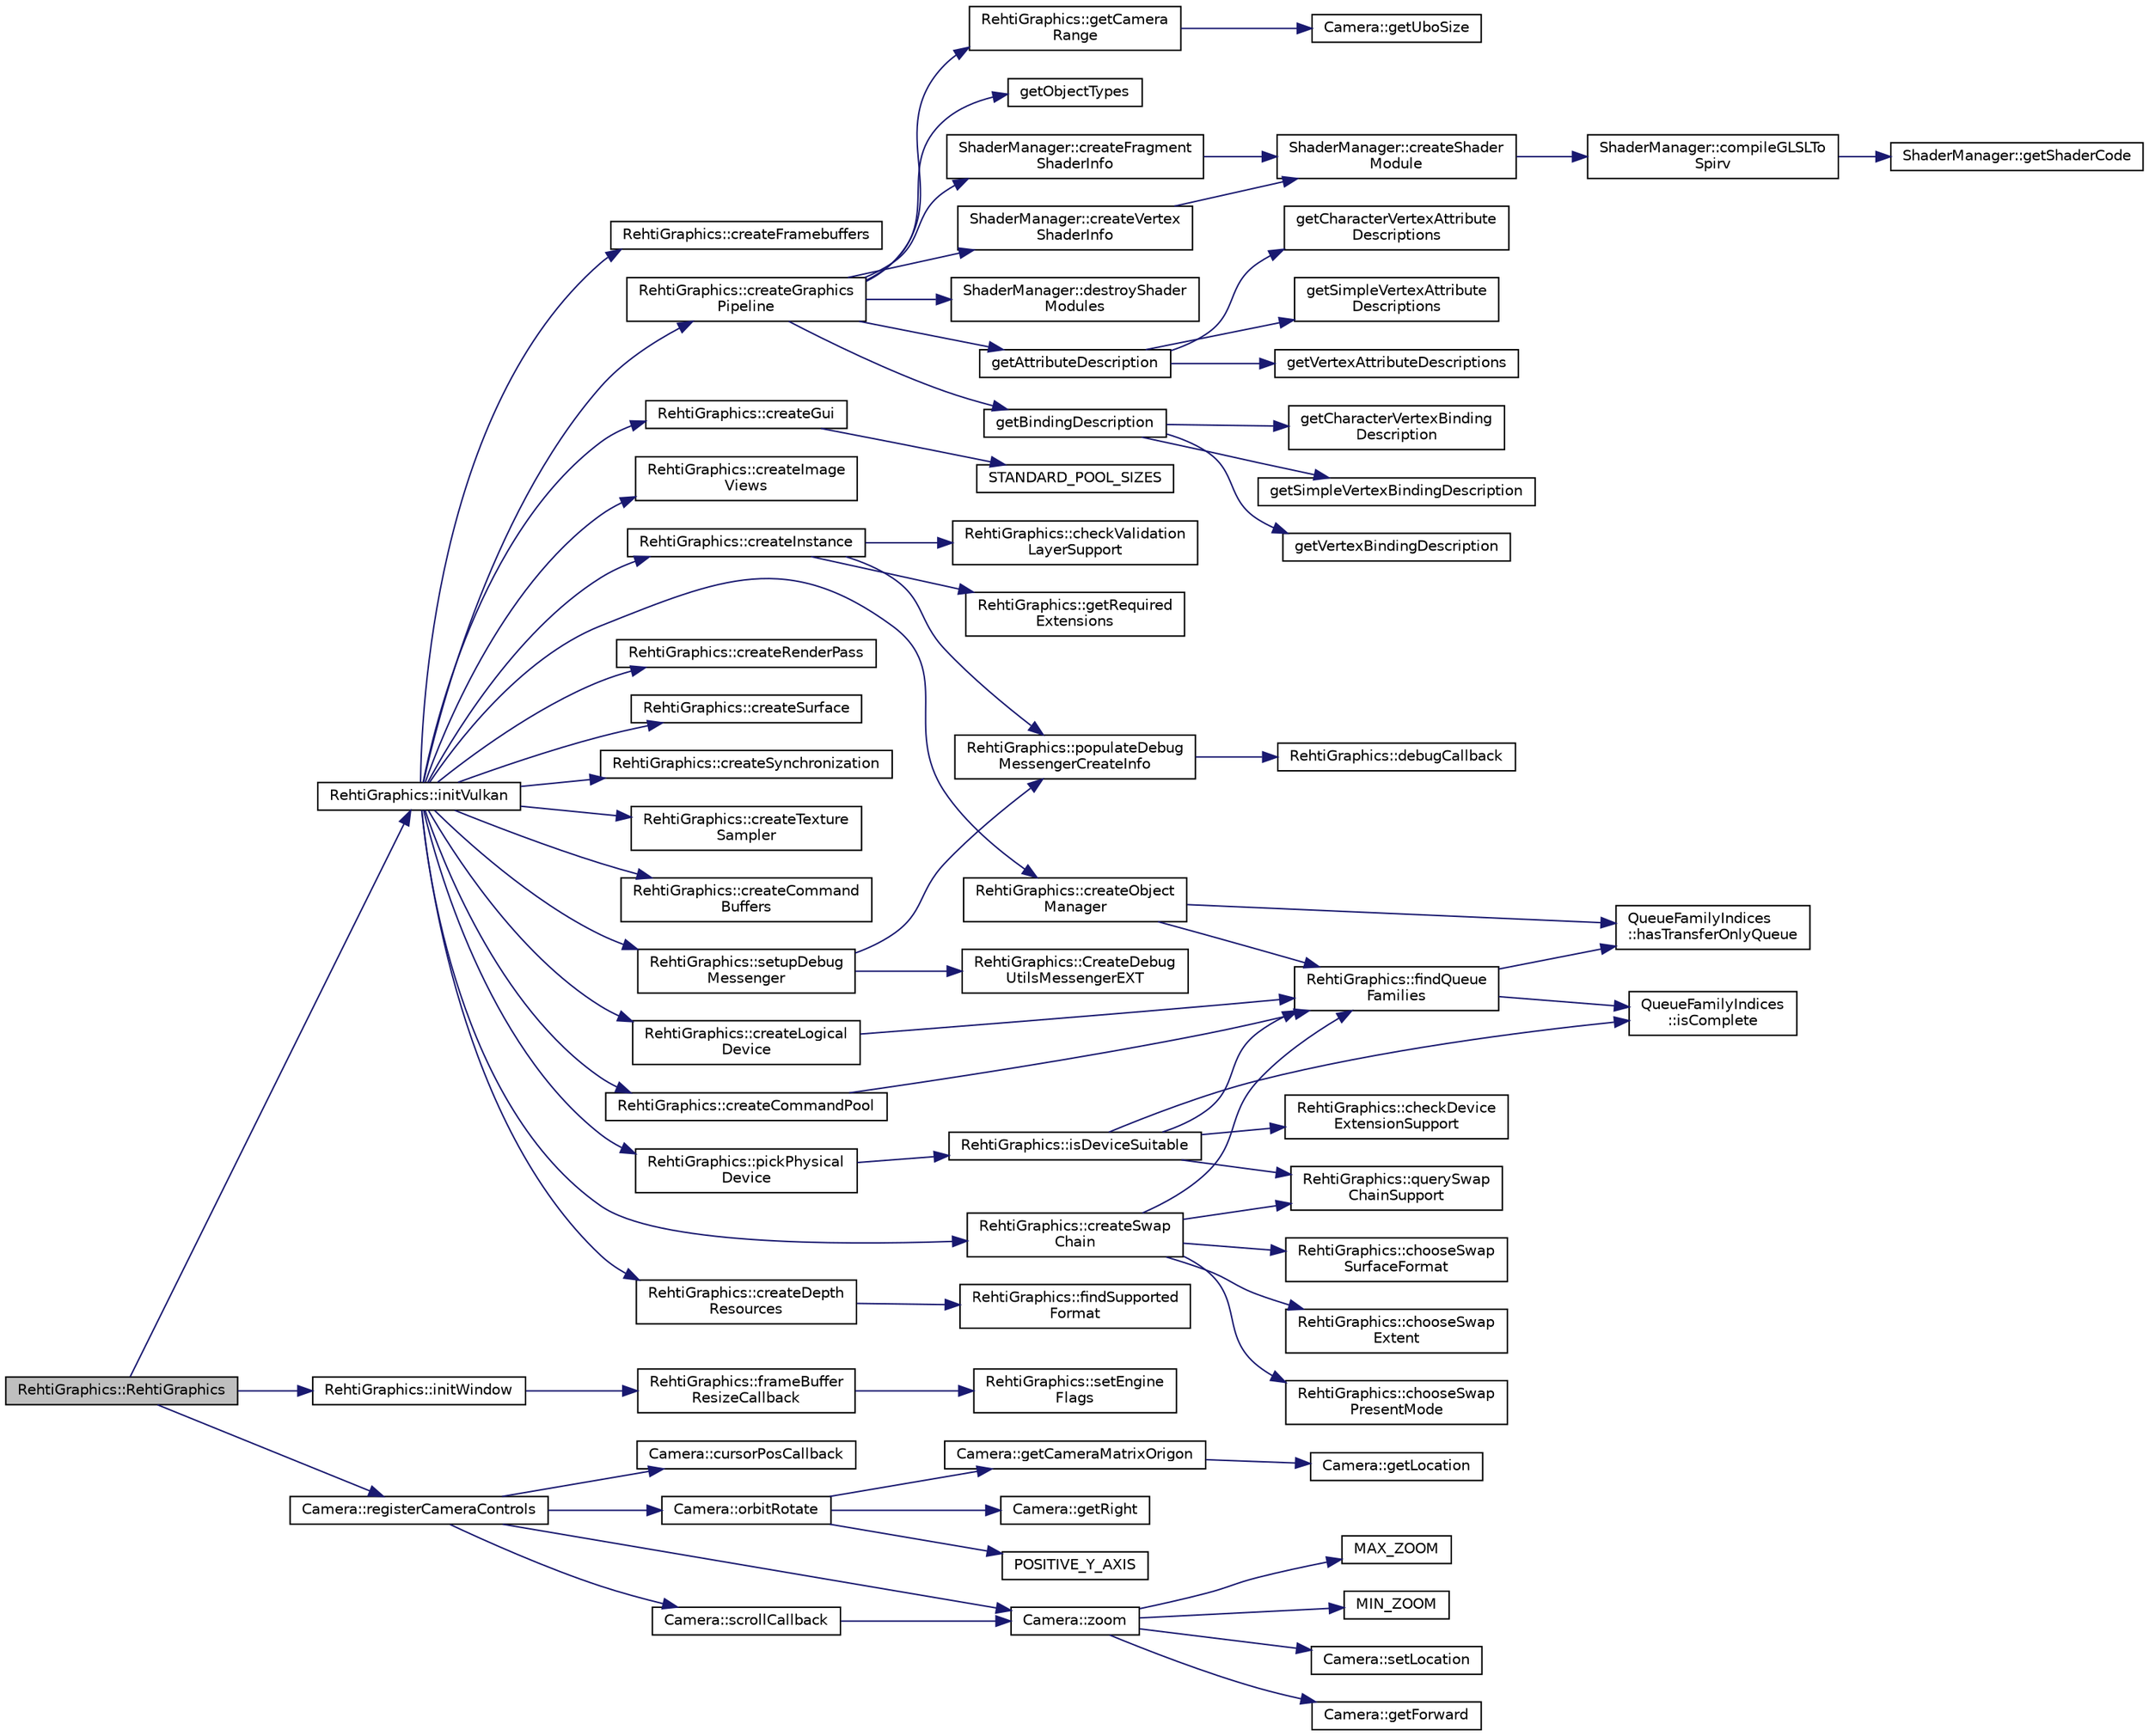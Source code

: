 digraph "RehtiGraphics::RehtiGraphics"
{
 // LATEX_PDF_SIZE
  edge [fontname="Helvetica",fontsize="10",labelfontname="Helvetica",labelfontsize="10"];
  node [fontname="Helvetica",fontsize="10",shape=record];
  rankdir="LR";
  Node1 [label="RehtiGraphics::RehtiGraphics",height=0.2,width=0.4,color="black", fillcolor="grey75", style="filled", fontcolor="black",tooltip="Initializes the graphics backend."];
  Node1 -> Node2 [color="midnightblue",fontsize="10",style="solid",fontname="Helvetica"];
  Node2 [label="RehtiGraphics::initVulkan",height=0.2,width=0.4,color="black", fillcolor="white", style="filled",URL="$classRehtiGraphics.html#ae16a48c5465c048b9ca5c253506d25b3",tooltip="Initializes vulkan instance."];
  Node2 -> Node3 [color="midnightblue",fontsize="10",style="solid",fontname="Helvetica"];
  Node3 [label="RehtiGraphics::createCommand\lBuffers",height=0.2,width=0.4,color="black", fillcolor="white", style="filled",URL="$classRehtiGraphics.html#ace85ddc8e0587ede8f39c55ac28ab160",tooltip="Creates the command buffers."];
  Node2 -> Node4 [color="midnightblue",fontsize="10",style="solid",fontname="Helvetica"];
  Node4 [label="RehtiGraphics::createCommandPool",height=0.2,width=0.4,color="black", fillcolor="white", style="filled",URL="$classRehtiGraphics.html#a27b22f86d7b8d556934add7ed29fcc50",tooltip="Creates the command pool."];
  Node4 -> Node5 [color="midnightblue",fontsize="10",style="solid",fontname="Helvetica"];
  Node5 [label="RehtiGraphics::findQueue\lFamilies",height=0.2,width=0.4,color="black", fillcolor="white", style="filled",URL="$classRehtiGraphics.html#a4153cb9e66212ea84f6e702fc1a331fc",tooltip="Looks for queue families."];
  Node5 -> Node6 [color="midnightblue",fontsize="10",style="solid",fontname="Helvetica"];
  Node6 [label="QueueFamilyIndices\l::hasTransferOnlyQueue",height=0.2,width=0.4,color="black", fillcolor="white", style="filled",URL="$structQueueFamilyIndices.html#a9ea89d103d736bcfbfde0cb19d973e4a",tooltip=" "];
  Node5 -> Node7 [color="midnightblue",fontsize="10",style="solid",fontname="Helvetica"];
  Node7 [label="QueueFamilyIndices\l::isComplete",height=0.2,width=0.4,color="black", fillcolor="white", style="filled",URL="$structQueueFamilyIndices.html#a652cdfabe4719ae21a701e77d57e7899",tooltip=" "];
  Node2 -> Node8 [color="midnightblue",fontsize="10",style="solid",fontname="Helvetica"];
  Node8 [label="RehtiGraphics::createDepth\lResources",height=0.2,width=0.4,color="black", fillcolor="white", style="filled",URL="$classRehtiGraphics.html#ae719f3de565aef0ebfef42d291d8be95",tooltip="Creates resources required for a depth buffer."];
  Node8 -> Node9 [color="midnightblue",fontsize="10",style="solid",fontname="Helvetica"];
  Node9 [label="RehtiGraphics::findSupported\lFormat",height=0.2,width=0.4,color="black", fillcolor="white", style="filled",URL="$classRehtiGraphics.html#a5b0af8d71acd97adc7264acab4ee7ed5",tooltip="Looks for a suitable format from given candidates."];
  Node2 -> Node10 [color="midnightblue",fontsize="10",style="solid",fontname="Helvetica"];
  Node10 [label="RehtiGraphics::createFramebuffers",height=0.2,width=0.4,color="black", fillcolor="white", style="filled",URL="$classRehtiGraphics.html#a7713292234071d8a2ce195f75fb04cd8",tooltip="Creates the framebuffers."];
  Node2 -> Node11 [color="midnightblue",fontsize="10",style="solid",fontname="Helvetica"];
  Node11 [label="RehtiGraphics::createGraphics\lPipeline",height=0.2,width=0.4,color="black", fillcolor="white", style="filled",URL="$classRehtiGraphics.html#ac307d6b1b052e5e07374056e833e01de",tooltip="Creates the graphics pipeline."];
  Node11 -> Node12 [color="midnightblue",fontsize="10",style="solid",fontname="Helvetica"];
  Node12 [label="ShaderManager::createFragment\lShaderInfo",height=0.2,width=0.4,color="black", fillcolor="white", style="filled",URL="$namespaceShaderManager.html#abfd9bcbabdfe3ea9c2341eff7fbb23e4",tooltip="Creates a fragment shader info to be used in pipeline creation."];
  Node12 -> Node13 [color="midnightblue",fontsize="10",style="solid",fontname="Helvetica"];
  Node13 [label="ShaderManager::createShader\lModule",height=0.2,width=0.4,color="black", fillcolor="white", style="filled",URL="$namespaceShaderManager.html#a72cac2147eeeaa5b2d4e8981579e3689",tooltip="Creates a shader module from a file."];
  Node13 -> Node14 [color="midnightblue",fontsize="10",style="solid",fontname="Helvetica"];
  Node14 [label="ShaderManager::compileGLSLTo\lSpirv",height=0.2,width=0.4,color="black", fillcolor="white", style="filled",URL="$namespaceShaderManager.html#a7b7005ce467ff4cb0465418eeae09c55",tooltip="Compiles a given GLSL code to SPIRV."];
  Node14 -> Node15 [color="midnightblue",fontsize="10",style="solid",fontname="Helvetica"];
  Node15 [label="ShaderManager::getShaderCode",height=0.2,width=0.4,color="black", fillcolor="white", style="filled",URL="$namespaceShaderManager.html#a7290d17f0cfbec86001a9299d7dfbfc6",tooltip="Returns the shader code as a string corresponding to the given stage and object type."];
  Node11 -> Node16 [color="midnightblue",fontsize="10",style="solid",fontname="Helvetica"];
  Node16 [label="ShaderManager::createVertex\lShaderInfo",height=0.2,width=0.4,color="black", fillcolor="white", style="filled",URL="$namespaceShaderManager.html#ab64875c63a588c002e5f9f6b11faee1a",tooltip="Creates a vertex shader info to be used in pipeline creation."];
  Node16 -> Node13 [color="midnightblue",fontsize="10",style="solid",fontname="Helvetica"];
  Node11 -> Node17 [color="midnightblue",fontsize="10",style="solid",fontname="Helvetica"];
  Node17 [label="ShaderManager::destroyShader\lModules",height=0.2,width=0.4,color="black", fillcolor="white", style="filled",URL="$namespaceShaderManager.html#a02a208f45a128b627abdff6e82e421a0",tooltip="Destroys created shader modules. This function can be called after pipeline creation."];
  Node11 -> Node18 [color="midnightblue",fontsize="10",style="solid",fontname="Helvetica"];
  Node18 [label="getAttributeDescription",height=0.2,width=0.4,color="black", fillcolor="white", style="filled",URL="$GraphicsTypes_8cpp.html#ae0d47a3d5f817a21814d359bf09a6e8e",tooltip="Returns a vector of VkVertexInputAttributeDescription for the given object type."];
  Node18 -> Node19 [color="midnightblue",fontsize="10",style="solid",fontname="Helvetica"];
  Node19 [label="getCharacterVertexAttribute\lDescriptions",height=0.2,width=0.4,color="black", fillcolor="white", style="filled",URL="$GraphicsTypes_8cpp.html#a61b2c21259fb6b05ff574a27954cb6c6",tooltip=" "];
  Node18 -> Node20 [color="midnightblue",fontsize="10",style="solid",fontname="Helvetica"];
  Node20 [label="getSimpleVertexAttribute\lDescriptions",height=0.2,width=0.4,color="black", fillcolor="white", style="filled",URL="$GraphicsTypes_8cpp.html#a14038fb86979b563ecf2249d10d274e6",tooltip=" "];
  Node18 -> Node21 [color="midnightblue",fontsize="10",style="solid",fontname="Helvetica"];
  Node21 [label="getVertexAttributeDescriptions",height=0.2,width=0.4,color="black", fillcolor="white", style="filled",URL="$GraphicsTypes_8cpp.html#a0d13e158265eb7ef848be49f9dbac689",tooltip=" "];
  Node11 -> Node22 [color="midnightblue",fontsize="10",style="solid",fontname="Helvetica"];
  Node22 [label="getBindingDescription",height=0.2,width=0.4,color="black", fillcolor="white", style="filled",URL="$GraphicsTypes_8cpp.html#a7ba8e166543eb669a4714dbdc68accd0",tooltip="Returns the vertex binding description for the given object type."];
  Node22 -> Node23 [color="midnightblue",fontsize="10",style="solid",fontname="Helvetica"];
  Node23 [label="getCharacterVertexBinding\lDescription",height=0.2,width=0.4,color="black", fillcolor="white", style="filled",URL="$GraphicsTypes_8cpp.html#a8e9b584aad384b8a9e159124172dcaea",tooltip=" "];
  Node22 -> Node24 [color="midnightblue",fontsize="10",style="solid",fontname="Helvetica"];
  Node24 [label="getSimpleVertexBindingDescription",height=0.2,width=0.4,color="black", fillcolor="white", style="filled",URL="$GraphicsTypes_8cpp.html#aeee734b844699ea7f04afb42ffef5768",tooltip=" "];
  Node22 -> Node25 [color="midnightblue",fontsize="10",style="solid",fontname="Helvetica"];
  Node25 [label="getVertexBindingDescription",height=0.2,width=0.4,color="black", fillcolor="white", style="filled",URL="$GraphicsTypes_8cpp.html#a4ace64fbd2d42a899038930a28b3dd8e",tooltip=" "];
  Node11 -> Node26 [color="midnightblue",fontsize="10",style="solid",fontname="Helvetica"];
  Node26 [label="RehtiGraphics::getCamera\lRange",height=0.2,width=0.4,color="black", fillcolor="white", style="filled",URL="$classRehtiGraphics.html#affb0483295aa80648144ecdb82f6a3b2",tooltip="Returns the size of the camera matrix."];
  Node26 -> Node27 [color="midnightblue",fontsize="10",style="solid",fontname="Helvetica"];
  Node27 [label="Camera::getUboSize",height=0.2,width=0.4,color="black", fillcolor="white", style="filled",URL="$classCamera.html#a9f5741607bb6b27d2fb130247cd26b95",tooltip="Returns the size of the camera's UBO."];
  Node11 -> Node28 [color="midnightblue",fontsize="10",style="solid",fontname="Helvetica"];
  Node28 [label="getObjectTypes",height=0.2,width=0.4,color="black", fillcolor="white", style="filled",URL="$BasicTypes_8hpp.html#ad436010e95d51ba6cac7b17355b1f26b",tooltip=" "];
  Node2 -> Node29 [color="midnightblue",fontsize="10",style="solid",fontname="Helvetica"];
  Node29 [label="RehtiGraphics::createGui",height=0.2,width=0.4,color="black", fillcolor="white", style="filled",URL="$classRehtiGraphics.html#a7776bb91d4c8d1a9ef56e36bd61a8633",tooltip="Creates RehtiGui member and initializes it."];
  Node29 -> Node30 [color="midnightblue",fontsize="10",style="solid",fontname="Helvetica"];
  Node30 [label="STANDARD_POOL_SIZES",height=0.2,width=0.4,color="black", fillcolor="white", style="filled",URL="$DescriptorBuilder_8hpp.html#ab0e0a2749cf04df77c564f3ca6aa6dc4",tooltip=" "];
  Node2 -> Node31 [color="midnightblue",fontsize="10",style="solid",fontname="Helvetica"];
  Node31 [label="RehtiGraphics::createImage\lViews",height=0.2,width=0.4,color="black", fillcolor="white", style="filled",URL="$classRehtiGraphics.html#a627450c10409454e21a1e5c7ce28130d",tooltip="Creates the image views."];
  Node2 -> Node32 [color="midnightblue",fontsize="10",style="solid",fontname="Helvetica"];
  Node32 [label="RehtiGraphics::createInstance",height=0.2,width=0.4,color="black", fillcolor="white", style="filled",URL="$classRehtiGraphics.html#a281bdb83fa8180537a192e5e6aecf3a3",tooltip="Creates vulkan instance."];
  Node32 -> Node33 [color="midnightblue",fontsize="10",style="solid",fontname="Helvetica"];
  Node33 [label="RehtiGraphics::checkValidation\lLayerSupport",height=0.2,width=0.4,color="black", fillcolor="white", style="filled",URL="$classRehtiGraphics.html#ac589482bb07e8473c46cbb6fc67a3740",tooltip="Checks whether the given device supports the required layers."];
  Node32 -> Node34 [color="midnightblue",fontsize="10",style="solid",fontname="Helvetica"];
  Node34 [label="RehtiGraphics::getRequired\lExtensions",height=0.2,width=0.4,color="black", fillcolor="white", style="filled",URL="$classRehtiGraphics.html#a732a16966142700e2323acc6007286a1",tooltip="Returns the required extensions as c strings."];
  Node32 -> Node35 [color="midnightblue",fontsize="10",style="solid",fontname="Helvetica"];
  Node35 [label="RehtiGraphics::populateDebug\lMessengerCreateInfo",height=0.2,width=0.4,color="black", fillcolor="white", style="filled",URL="$classRehtiGraphics.html#a48c28ff35dd115c2deb3ee8cc99490c6",tooltip="Populates the debug messenger info."];
  Node35 -> Node36 [color="midnightblue",fontsize="10",style="solid",fontname="Helvetica"];
  Node36 [label="RehtiGraphics::debugCallback",height=0.2,width=0.4,color="black", fillcolor="white", style="filled",URL="$classRehtiGraphics.html#afc773ddc6b8f3d70bf0a8031577f3ceb",tooltip=" "];
  Node2 -> Node37 [color="midnightblue",fontsize="10",style="solid",fontname="Helvetica"];
  Node37 [label="RehtiGraphics::createLogical\lDevice",height=0.2,width=0.4,color="black", fillcolor="white", style="filled",URL="$classRehtiGraphics.html#a9e6162c6b0d28ff6b141d4fa0318751b",tooltip="Creates the interactable logical device."];
  Node37 -> Node5 [color="midnightblue",fontsize="10",style="solid",fontname="Helvetica"];
  Node2 -> Node38 [color="midnightblue",fontsize="10",style="solid",fontname="Helvetica"];
  Node38 [label="RehtiGraphics::createObject\lManager",height=0.2,width=0.4,color="black", fillcolor="white", style="filled",URL="$classRehtiGraphics.html#a5610c4161f11a141060a0e678fb0d4dd",tooltip="Creates the graphics object manager."];
  Node38 -> Node5 [color="midnightblue",fontsize="10",style="solid",fontname="Helvetica"];
  Node38 -> Node6 [color="midnightblue",fontsize="10",style="solid",fontname="Helvetica"];
  Node2 -> Node39 [color="midnightblue",fontsize="10",style="solid",fontname="Helvetica"];
  Node39 [label="RehtiGraphics::createRenderPass",height=0.2,width=0.4,color="black", fillcolor="white", style="filled",URL="$classRehtiGraphics.html#aaaed2a5358820b97592f6425cd329b72",tooltip="Creates the render pass."];
  Node2 -> Node40 [color="midnightblue",fontsize="10",style="solid",fontname="Helvetica"];
  Node40 [label="RehtiGraphics::createSurface",height=0.2,width=0.4,color="black", fillcolor="white", style="filled",URL="$classRehtiGraphics.html#abd3ac67bb60c484ffc0955993da53b7a",tooltip="Creates a surface to draw on."];
  Node2 -> Node41 [color="midnightblue",fontsize="10",style="solid",fontname="Helvetica"];
  Node41 [label="RehtiGraphics::createSwap\lChain",height=0.2,width=0.4,color="black", fillcolor="white", style="filled",URL="$classRehtiGraphics.html#a2c18492cbece076acf3d35ddd1b5d7cb",tooltip="Creates the swapchain."];
  Node41 -> Node42 [color="midnightblue",fontsize="10",style="solid",fontname="Helvetica"];
  Node42 [label="RehtiGraphics::chooseSwap\lExtent",height=0.2,width=0.4,color="black", fillcolor="white", style="filled",URL="$classRehtiGraphics.html#a75ec64c97d7fe08381b9afc797a0e250",tooltip="Chooses a swap extent based on the provided capabilities."];
  Node41 -> Node43 [color="midnightblue",fontsize="10",style="solid",fontname="Helvetica"];
  Node43 [label="RehtiGraphics::chooseSwap\lPresentMode",height=0.2,width=0.4,color="black", fillcolor="white", style="filled",URL="$classRehtiGraphics.html#af2d71b2ee66f2987bed675ca104cf7e0",tooltip="Chooses a present mode."];
  Node41 -> Node44 [color="midnightblue",fontsize="10",style="solid",fontname="Helvetica"];
  Node44 [label="RehtiGraphics::chooseSwap\lSurfaceFormat",height=0.2,width=0.4,color="black", fillcolor="white", style="filled",URL="$classRehtiGraphics.html#ac81329a7ed71287a2632b0a17667938c",tooltip="Chooses a surface format."];
  Node41 -> Node5 [color="midnightblue",fontsize="10",style="solid",fontname="Helvetica"];
  Node41 -> Node45 [color="midnightblue",fontsize="10",style="solid",fontname="Helvetica"];
  Node45 [label="RehtiGraphics::querySwap\lChainSupport",height=0.2,width=0.4,color="black", fillcolor="white", style="filled",URL="$classRehtiGraphics.html#a24a0247a5de37828a58de2cc93f27fb0",tooltip="Looks for swapchain support."];
  Node2 -> Node46 [color="midnightblue",fontsize="10",style="solid",fontname="Helvetica"];
  Node46 [label="RehtiGraphics::createSynchronization",height=0.2,width=0.4,color="black", fillcolor="white", style="filled",URL="$classRehtiGraphics.html#ad364278ed3fce1c1847c836f2b6a7558",tooltip="Initializes the appropriate semaphores and fences."];
  Node2 -> Node47 [color="midnightblue",fontsize="10",style="solid",fontname="Helvetica"];
  Node47 [label="RehtiGraphics::createTexture\lSampler",height=0.2,width=0.4,color="black", fillcolor="white", style="filled",URL="$classRehtiGraphics.html#a4ead1c85a1cc4289d6bfcf896454232e",tooltip="Creates a texture sampler."];
  Node2 -> Node48 [color="midnightblue",fontsize="10",style="solid",fontname="Helvetica"];
  Node48 [label="RehtiGraphics::pickPhysical\lDevice",height=0.2,width=0.4,color="black", fillcolor="white", style="filled",URL="$classRehtiGraphics.html#aa22ca7610c8b7bbef6825db97feb4b8c",tooltip="Chooses an appropriate gpu."];
  Node48 -> Node49 [color="midnightblue",fontsize="10",style="solid",fontname="Helvetica"];
  Node49 [label="RehtiGraphics::isDeviceSuitable",height=0.2,width=0.4,color="black", fillcolor="white", style="filled",URL="$classRehtiGraphics.html#a036508e20175a1b0ca0fa06aa6a792b3",tooltip="Checks whether the given device supports the required features."];
  Node49 -> Node50 [color="midnightblue",fontsize="10",style="solid",fontname="Helvetica"];
  Node50 [label="RehtiGraphics::checkDevice\lExtensionSupport",height=0.2,width=0.4,color="black", fillcolor="white", style="filled",URL="$classRehtiGraphics.html#a214e3327349d6861ef4b206374c9fe02",tooltip="Checks whether the given device supports the required extensions."];
  Node49 -> Node5 [color="midnightblue",fontsize="10",style="solid",fontname="Helvetica"];
  Node49 -> Node7 [color="midnightblue",fontsize="10",style="solid",fontname="Helvetica"];
  Node49 -> Node45 [color="midnightblue",fontsize="10",style="solid",fontname="Helvetica"];
  Node2 -> Node51 [color="midnightblue",fontsize="10",style="solid",fontname="Helvetica"];
  Node51 [label="RehtiGraphics::setupDebug\lMessenger",height=0.2,width=0.4,color="black", fillcolor="white", style="filled",URL="$classRehtiGraphics.html#a81b186cd55dd95c15e20e474b9dfd26c",tooltip="Setups the debug messenger."];
  Node51 -> Node52 [color="midnightblue",fontsize="10",style="solid",fontname="Helvetica"];
  Node52 [label="RehtiGraphics::CreateDebug\lUtilsMessengerEXT",height=0.2,width=0.4,color="black", fillcolor="white", style="filled",URL="$classRehtiGraphics.html#a5b80c99481f7462cdaf8eaaaaeb69902",tooltip=" "];
  Node51 -> Node35 [color="midnightblue",fontsize="10",style="solid",fontname="Helvetica"];
  Node1 -> Node53 [color="midnightblue",fontsize="10",style="solid",fontname="Helvetica"];
  Node53 [label="RehtiGraphics::initWindow",height=0.2,width=0.4,color="black", fillcolor="white", style="filled",URL="$classRehtiGraphics.html#a96267e98fd6a5d496e7b918abe3b97fa",tooltip="Initializes the window."];
  Node53 -> Node54 [color="midnightblue",fontsize="10",style="solid",fontname="Helvetica"];
  Node54 [label="RehtiGraphics::frameBuffer\lResizeCallback",height=0.2,width=0.4,color="black", fillcolor="white", style="filled",URL="$classRehtiGraphics.html#a96fd7733c1e323b33b2056eac187f9b4",tooltip=" "];
  Node54 -> Node55 [color="midnightblue",fontsize="10",style="solid",fontname="Helvetica"];
  Node55 [label="RehtiGraphics::setEngine\lFlags",height=0.2,width=0.4,color="black", fillcolor="white", style="filled",URL="$classRehtiGraphics.html#a60240fd89a5ffd5899ed7b82eb2b9a84",tooltip="Sets flags for engine. Flags can only be set by this interface, not unset."];
  Node1 -> Node56 [color="midnightblue",fontsize="10",style="solid",fontname="Helvetica"];
  Node56 [label="Camera::registerCameraControls",height=0.2,width=0.4,color="black", fillcolor="white", style="filled",URL="$classCamera.html#a7a11d366f18cc5f2ad7183bb8792e7c9",tooltip="Registers the camera controls to the given window."];
  Node56 -> Node57 [color="midnightblue",fontsize="10",style="solid",fontname="Helvetica"];
  Node57 [label="Camera::cursorPosCallback",height=0.2,width=0.4,color="black", fillcolor="white", style="filled",URL="$classCamera.html#a181c120dfb345250af184b22ba225887",tooltip="Callback for registering mouse movement."];
  Node56 -> Node58 [color="midnightblue",fontsize="10",style="solid",fontname="Helvetica"];
  Node58 [label="Camera::orbitRotate",height=0.2,width=0.4,color="black", fillcolor="white", style="filled",URL="$classCamera.html#adad2ddd78627a085dfb4f00b0add991f",tooltip="rotates the camera around the target."];
  Node58 -> Node59 [color="midnightblue",fontsize="10",style="solid",fontname="Helvetica"];
  Node59 [label="Camera::getCameraMatrixOrigon",height=0.2,width=0.4,color="black", fillcolor="white", style="filled",URL="$classCamera.html#acdb736eec57c3cdbeff41069f378f713",tooltip="returns the camera matrix with the target as the origon."];
  Node59 -> Node60 [color="midnightblue",fontsize="10",style="solid",fontname="Helvetica"];
  Node60 [label="Camera::getLocation",height=0.2,width=0.4,color="black", fillcolor="white", style="filled",URL="$classCamera.html#aa5786f7090ec3569fa729f10a2e64ce1",tooltip="Returns the location of the camera."];
  Node58 -> Node61 [color="midnightblue",fontsize="10",style="solid",fontname="Helvetica"];
  Node61 [label="Camera::getRight",height=0.2,width=0.4,color="black", fillcolor="white", style="filled",URL="$classCamera.html#aa21e94d4bfd57c15897a8a2948d6356c",tooltip="Returns the right direction of the camera."];
  Node58 -> Node62 [color="midnightblue",fontsize="10",style="solid",fontname="Helvetica"];
  Node62 [label="POSITIVE_Y_AXIS",height=0.2,width=0.4,color="black", fillcolor="white", style="filled",URL="$Camera_8hpp.html#ab03bb87e5fba3bc2067ea684738a2748",tooltip=" "];
  Node56 -> Node63 [color="midnightblue",fontsize="10",style="solid",fontname="Helvetica"];
  Node63 [label="Camera::scrollCallback",height=0.2,width=0.4,color="black", fillcolor="white", style="filled",URL="$classCamera.html#a3fd0454142eb9ec06bd4268fa4b8043f",tooltip="callback for registering mouse scroll"];
  Node63 -> Node64 [color="midnightblue",fontsize="10",style="solid",fontname="Helvetica"];
  Node64 [label="Camera::zoom",height=0.2,width=0.4,color="black", fillcolor="white", style="filled",URL="$classCamera.html#af6dc1153bcd85dcb5f4c2c551e3a09b0",tooltip="Zooms the camera by the given amount."];
  Node64 -> Node65 [color="midnightblue",fontsize="10",style="solid",fontname="Helvetica"];
  Node65 [label="Camera::getForward",height=0.2,width=0.4,color="black", fillcolor="white", style="filled",URL="$classCamera.html#ae44d552243a7b430e94ed9e70adcf07b",tooltip="Returns the forward direction of the camera."];
  Node64 -> Node66 [color="midnightblue",fontsize="10",style="solid",fontname="Helvetica"];
  Node66 [label="MAX_ZOOM",height=0.2,width=0.4,color="black", fillcolor="white", style="filled",URL="$Camera_8hpp.html#a9aa49a596ee3c1727433dbdb9e88ee11",tooltip=" "];
  Node64 -> Node67 [color="midnightblue",fontsize="10",style="solid",fontname="Helvetica"];
  Node67 [label="MIN_ZOOM",height=0.2,width=0.4,color="black", fillcolor="white", style="filled",URL="$Camera_8hpp.html#a36e54119227d0fd2ae43b7b7c8e04e53",tooltip=" "];
  Node64 -> Node68 [color="midnightblue",fontsize="10",style="solid",fontname="Helvetica"];
  Node68 [label="Camera::setLocation",height=0.2,width=0.4,color="black", fillcolor="white", style="filled",URL="$classCamera.html#a4e5c1cba3172130eaff779eca5ff5af9",tooltip="Sets the camera location to the given location."];
  Node56 -> Node64 [color="midnightblue",fontsize="10",style="solid",fontname="Helvetica"];
}
